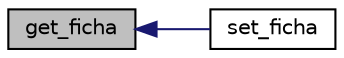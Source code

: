 digraph "get_ficha"
{
  edge [fontname="Helvetica",fontsize="10",labelfontname="Helvetica",labelfontsize="10"];
  node [fontname="Helvetica",fontsize="10",shape=record];
  rankdir="LR";
  Node14 [label="get_ficha",height=0.2,width=0.4,color="black", fillcolor="grey75", style="filled", fontcolor="black"];
  Node14 -> Node15 [dir="back",color="midnightblue",fontsize="10",style="solid",fontname="Helvetica"];
  Node15 [label="set_ficha",height=0.2,width=0.4,color="black", fillcolor="white", style="filled",URL="$class_class_setor.html#a592f14a6c34825448b303800bf41b1bb",tooltip="Definir se o Setor gerencia as fichas. "];
}
